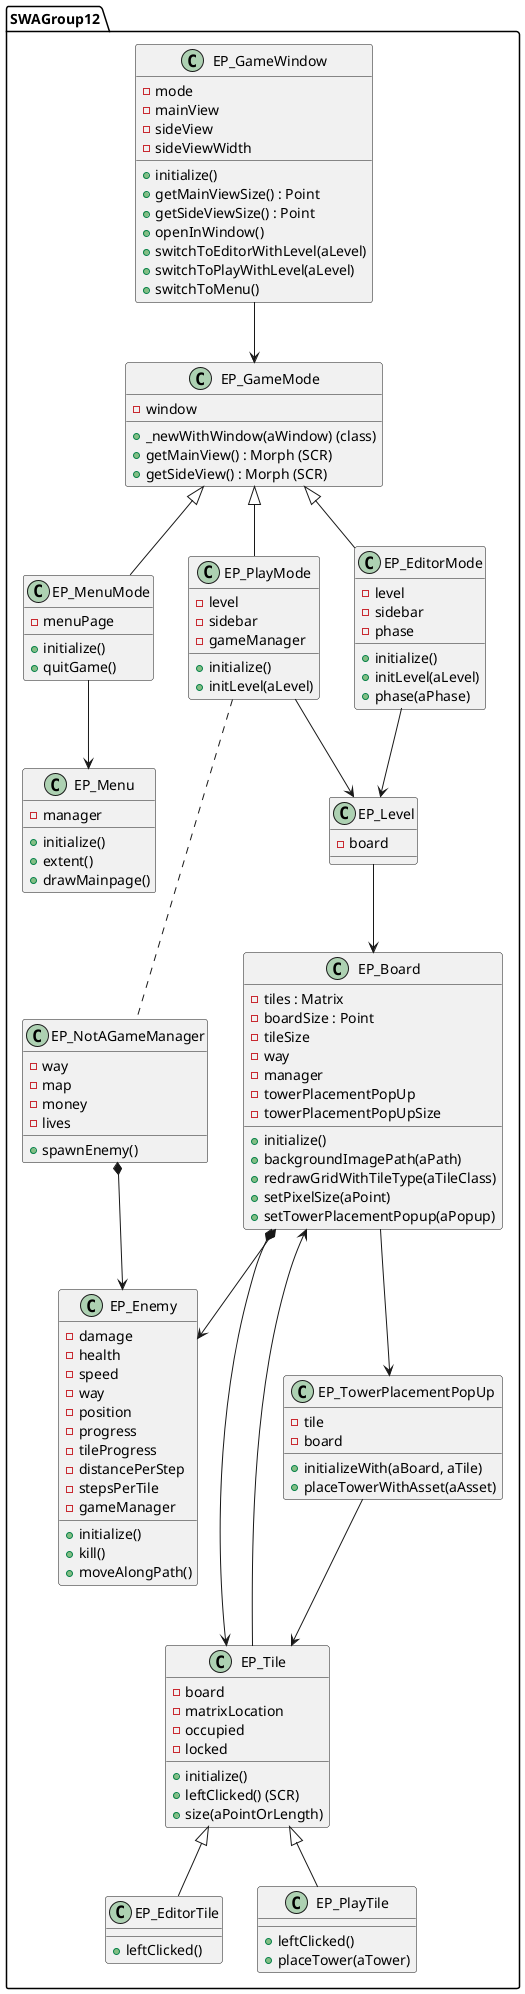 @startuml

package SWAGroup12 {


    class EP_Board {
        -tiles : Matrix
        -boardSize : Point
        -tileSize
        -way
        -manager
        -towerPlacementPopUp
        -towerPlacementPopUpSize
        +initialize()
        +backgroundImagePath(aPath)
        +redrawGridWithTileType(aTileClass)
        +setPixelSize(aPoint)
        +setTowerPlacementPopup(aPopup)
    }

    class EP_Tile {
        -board
        -matrixLocation
        -occupied
        -locked
        +initialize()
        +leftClicked() (SCR)
        +size(aPointOrLength)
    }

    class EP_EditorTile {
        +leftClicked()
    }
    class EP_PlayTile {
        +leftClicked()
        +placeTower(aTower)
    }

    class EP_Enemy {
        -damage
        -health
        -speed
        -way
        -position
        -progress
        -tileProgress
        -distancePerStep
        -stepsPerTile
        -gameManager
        +initialize()
        +kill()
        +moveAlongPath()
    }

    class EP_TowerPlacementPopUp {
        -tile
        -board
        +initializeWith(aBoard, aTile)
        +placeTowerWithAsset(aAsset)
    }

    class EP_GameMode {
        -window
        +_newWithWindow(aWindow) (class)
        +getMainView() : Morph (SCR)
        +getSideView() : Morph (SCR)
    }

    class EP_MenuMode {
        -menuPage
        +initialize()
        +quitGame()
    }

    class EP_PlayMode {
        -level
        -sidebar
        -gameManager
        +initialize()
        +initLevel(aLevel)
    }

    class EP_EditorMode {
        -level
        -sidebar
        -phase
        +initialize()
        +initLevel(aLevel)
        +phase(aPhase)
    }

    class EP_GameWindow {
        -mode
        -mainView
        -sideView
        -sideViewWidth
        +initialize()
        +getMainViewSize() : Point
        +getSideViewSize() : Point
        +openInWindow()
        +switchToEditorWithLevel(aLevel)
        +switchToPlayWithLevel(aLevel)
        +switchToMenu()
    }

    class EP_Menu {
        -manager
        +initialize()
        +extent()
        +drawMainpage()
    }

    class EP_NotAGameManager {
        -way
        -map
        -money
        -lives
        +spawnEnemy()
    }

    class EP_Level {
        -board
    }

    EP_GameWindow --> EP_GameMode
    EP_Board *--> EP_Tile
    EP_Board *--> EP_Enemy
    EP_Board --> EP_TowerPlacementPopUp
    EP_GameMode <|-- EP_MenuMode
    EP_GameMode <|-- EP_EditorMode
    EP_GameMode <|-- EP_PlayMode
    EP_MenuMode --> EP_Menu
    
    EP_PlayMode --> EP_Level
    EP_EditorMode --> EP_Level
    EP_Level --> EP_Board
    EP_PlayMode ... EP_NotAGameManager
    EP_NotAGameManager *--> EP_Enemy
    EP_TowerPlacementPopUp --> EP_Tile
    EP_Tile --> EP_Board
    EP_Tile <|-- EP_PlayTile
    EP_Tile <|-- EP_EditorTile

}

@enduml
